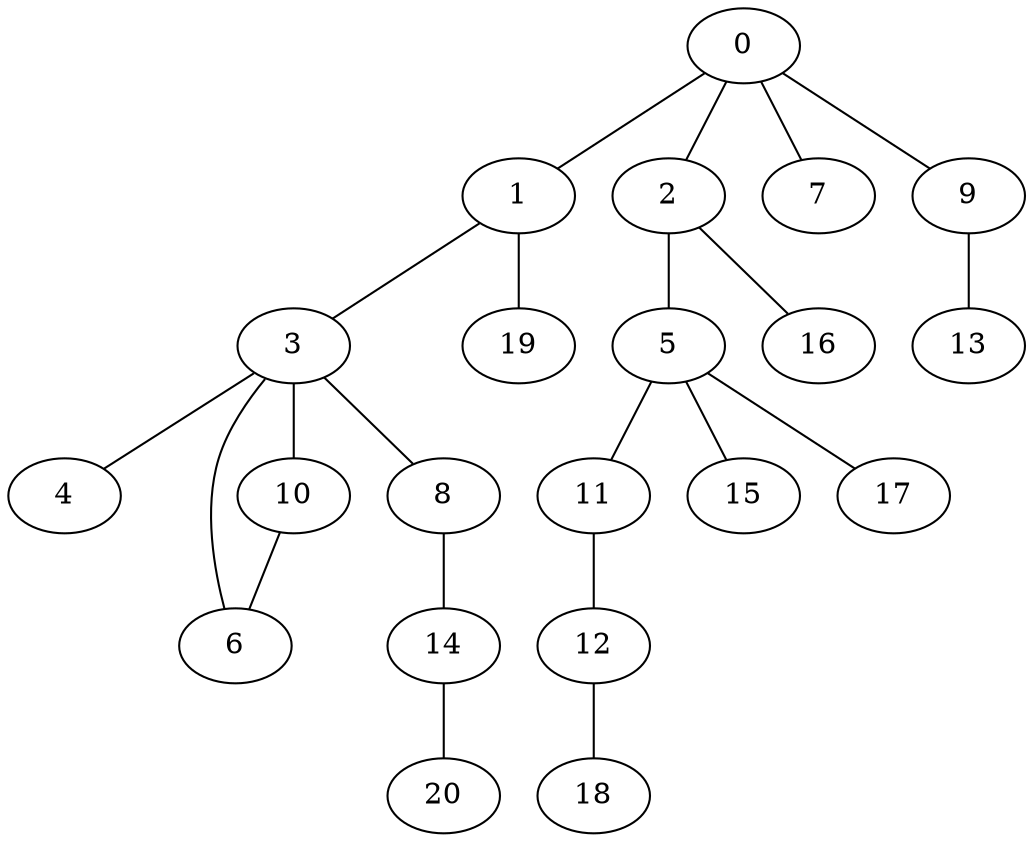graph "PLC-Topologie" {
	0 -- 1
	0 -- 2
	0 -- 7
	0 -- 9
	1 -- 3
	1 -- 19
	2 -- 5
	2 -- 16
	3 -- 4
	3 -- 6
	3 -- 8
	3 -- 10
	5 -- 11
	5 -- 15
	5 -- 17
	8 -- 14
	9 -- 13
	10 -- 6
	11 -- 12
	12 -- 18
	14 -- 20
}
